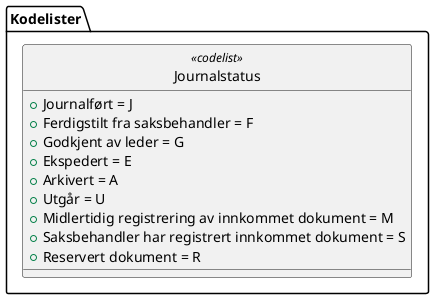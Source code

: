 @startuml
skinparam nodesep 100
hide circle
class Kodelister.Journalstatus <<codelist>> {
  +Journalført = J
  +Ferdigstilt fra saksbehandler = F
  +Godkjent av leder = G
  +Ekspedert = E
  +Arkivert = A
  +Utgår = U
  +Midlertidig registrering av innkommet dokument = M
  +Saksbehandler har registrert innkommet dokument = S
  +Reservert dokument = R
}
@enduml
